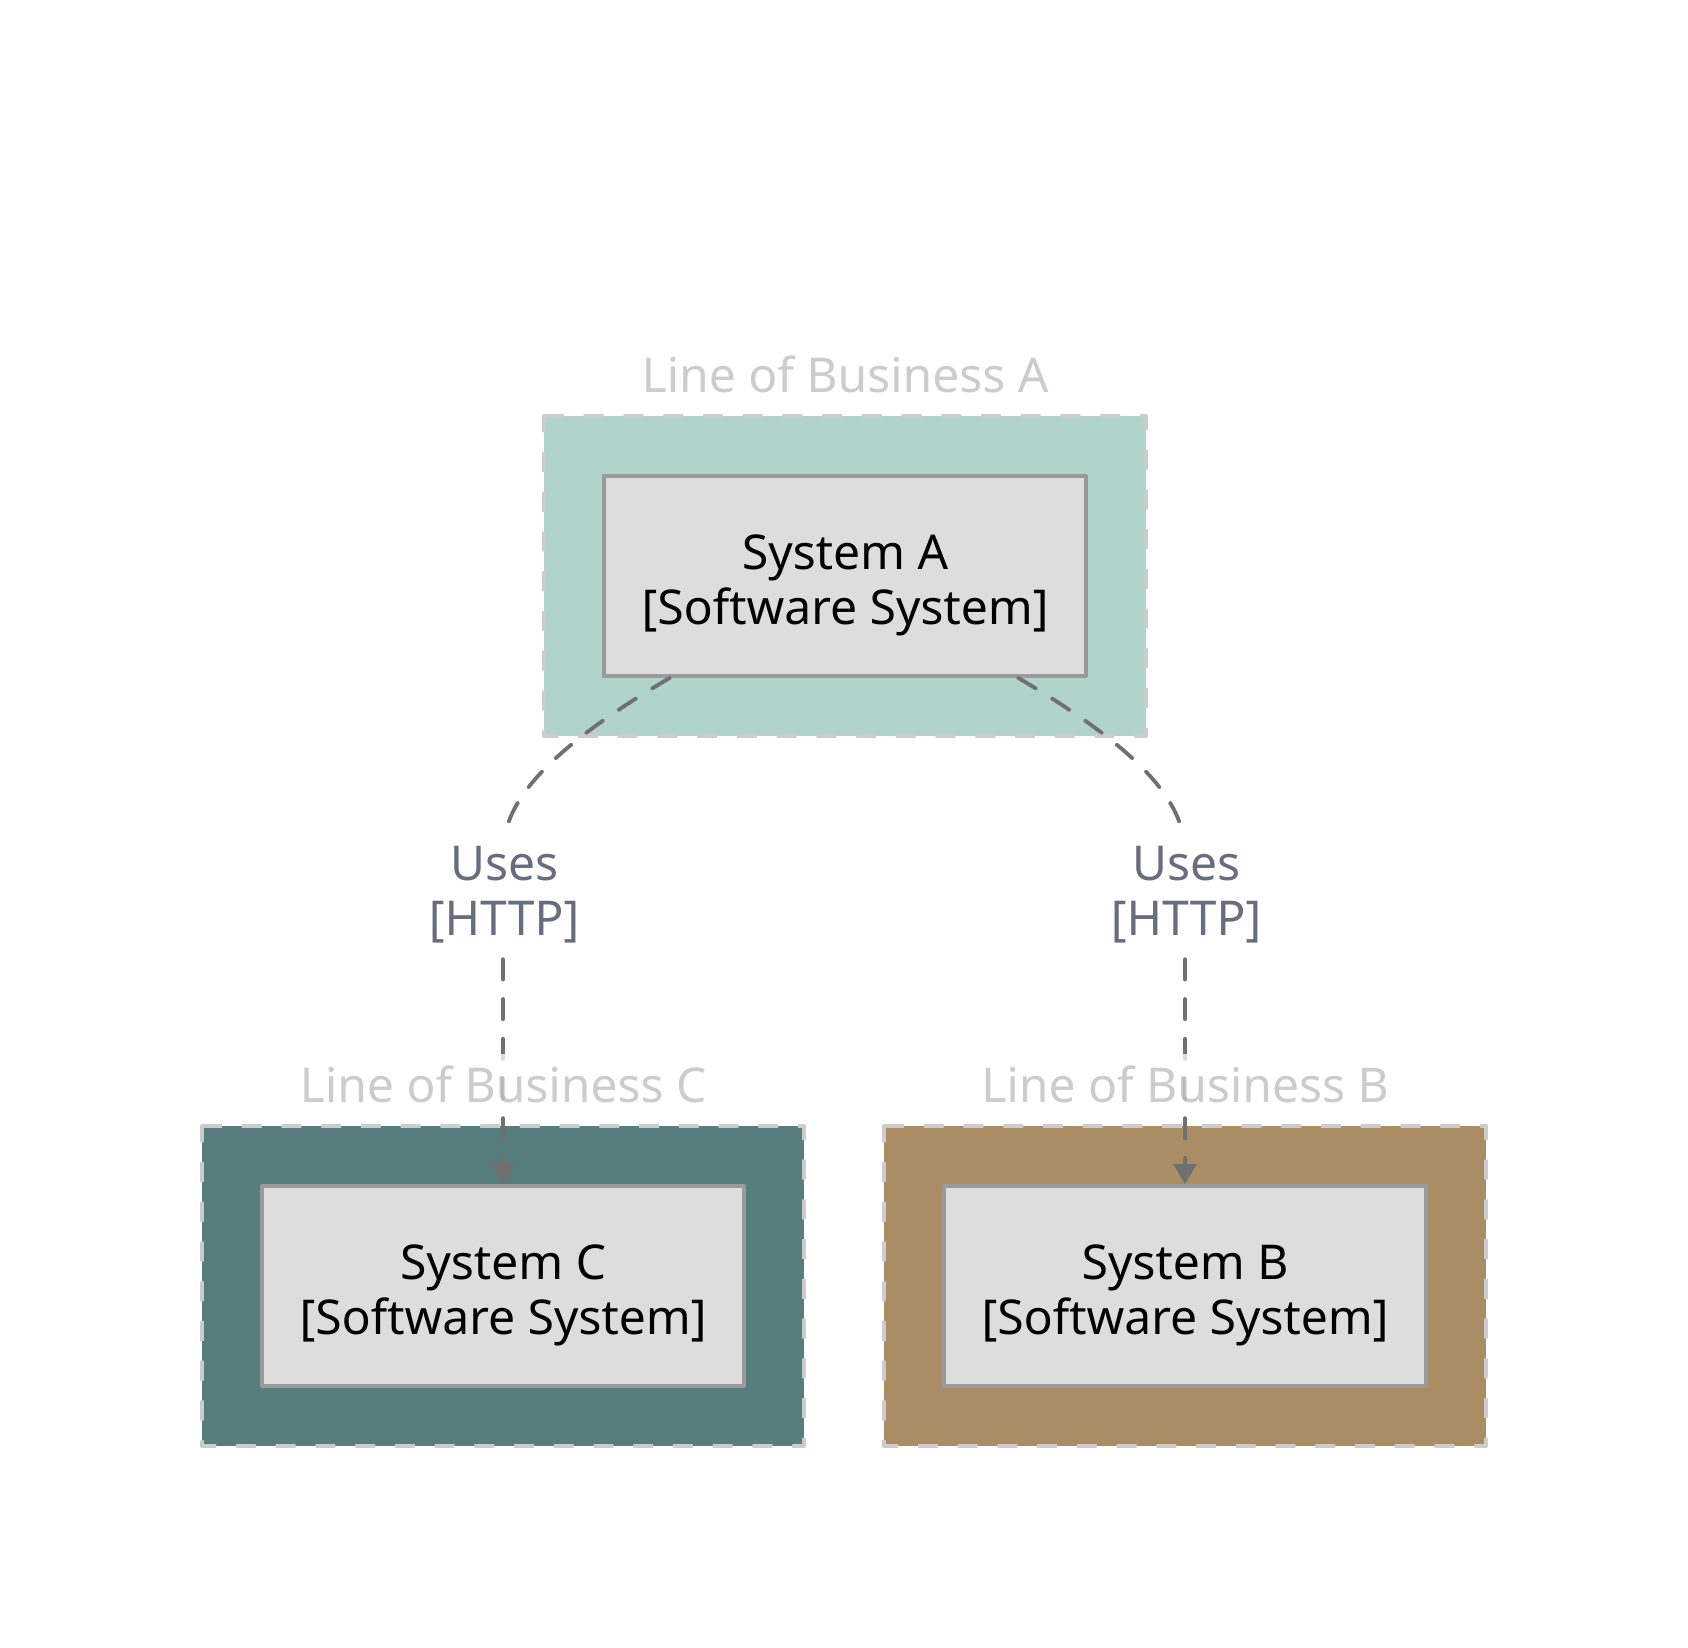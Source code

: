 title: |`md
  # System A - System Context
`| {
  near: top-center
}
"group_Line of Business C": {
  label: "Line of Business C"
  shape: rectangle
  style: {
    fill: "#577e7d"
    font-color: "#cccccc"
    font-size: 24
    opacity: 1.0
    stroke: "#cccccc"
    stroke-dash: 5
    stroke-width: 2
  }
}
"group_Line of Business B": {
  label: "Line of Business B"
  shape: rectangle
  style: {
    fill: "#aa8c65"
    font-color: "#cccccc"
    font-size: 24
    opacity: 1.0
    stroke: "#cccccc"
    stroke-dash: 5
    stroke-width: 2
  }
}
"group_Line of Business A": {
  label: "Line of Business A"
  shape: rectangle
  style: {
    fill: "#b0d4ca"
    font-color: "#cccccc"
    font-size: 24
    opacity: 1.0
    stroke: "#cccccc"
    stroke-dash: 5
    stroke-width: 2
  }
}
"group_Line of Business C".container_1: {
  label: "System C\n[Software System]"
  shape: rectangle
  style: {
    fill: "#dddddd"
    font-color: "#000000"
    font-size: 24
    multiple: false
    opacity: 1.0
    stroke: "#9a9a9a"
  }
}
"group_Line of Business B".container_2: {
  label: "System B\n[Software System]"
  shape: rectangle
  style: {
    fill: "#dddddd"
    font-color: "#000000"
    font-size: 24
    multiple: false
    opacity: 1.0
    stroke: "#9a9a9a"
  }
}
"group_Line of Business A".container_3: {
  label: "System A\n[Software System]"
  shape: rectangle
  style: {
    fill: "#dddddd"
    font-color: "#000000"
    font-size: 24
    multiple: false
    opacity: 1.0
    stroke: "#9a9a9a"
  }
}

"group_Line of Business A".container_3 -> "group_Line of Business B".container_2: {
  label: "Uses\n[HTTP]"
  style: {
    font-size: 24
    opacity: 1.0
    stroke: "#707070"
    stroke-dash: 5
    stroke-width: 2
  }
}
"group_Line of Business A".container_3 -> "group_Line of Business C".container_1: {
  label: "Uses\n[HTTP]"
  style: {
    font-size: 24
    opacity: 1.0
    stroke: "#707070"
    stroke-dash: 5
    stroke-width: 2
  }
}